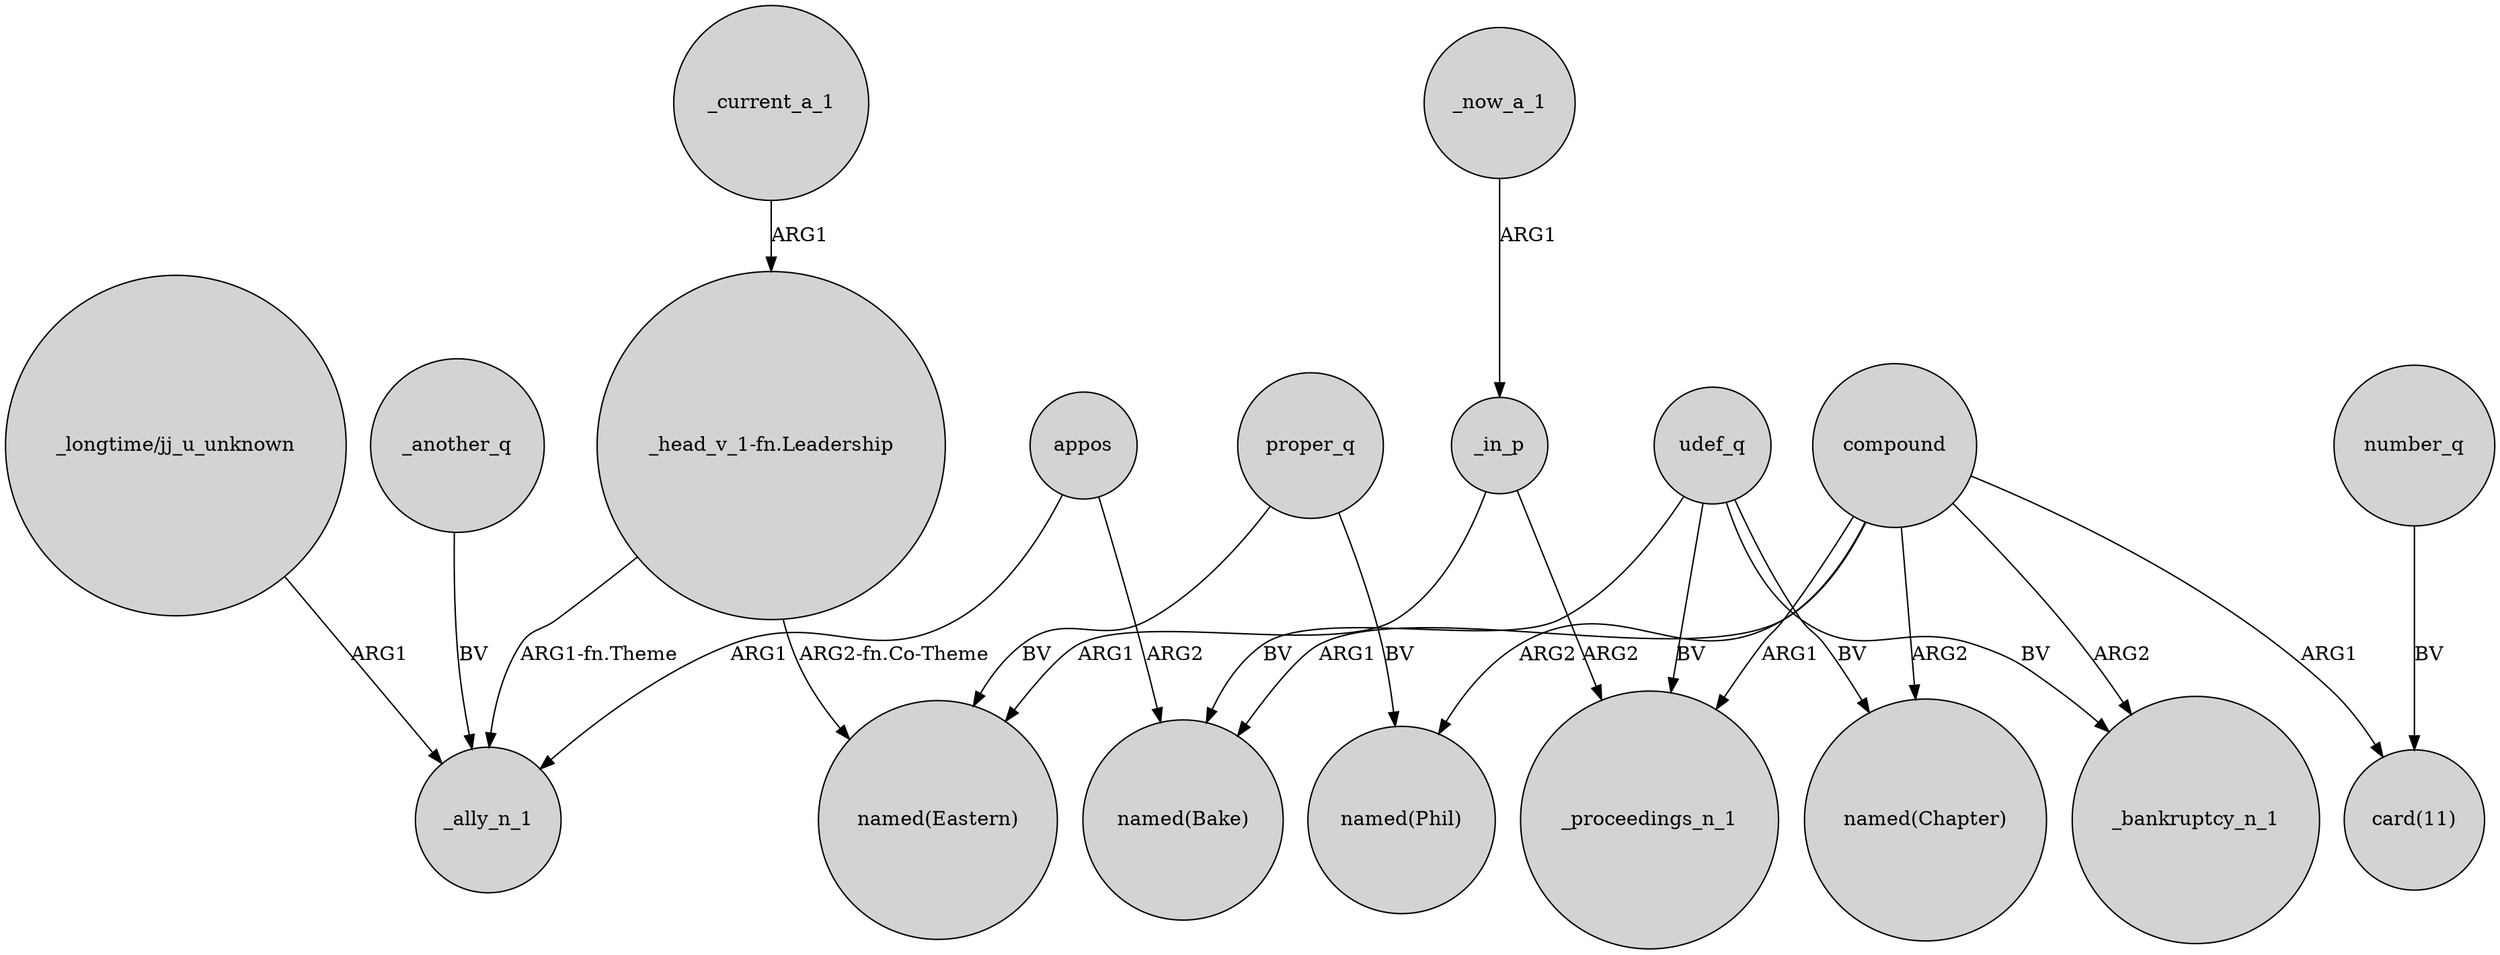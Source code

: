 digraph {
	node [shape=circle style=filled]
	_another_q -> _ally_n_1 [label=BV]
	udef_q -> "named(Bake)" [label=BV]
	proper_q -> "named(Phil)" [label=BV]
	number_q -> "card(11)" [label=BV]
	udef_q -> _bankruptcy_n_1 [label=BV]
	compound -> "card(11)" [label=ARG1]
	compound -> "named(Chapter)" [label=ARG2]
	_in_p -> _proceedings_n_1 [label=ARG2]
	compound -> _bankruptcy_n_1 [label=ARG2]
	appos -> _ally_n_1 [label=ARG1]
	"_longtime/jj_u_unknown" -> _ally_n_1 [label=ARG1]
	compound -> "named(Bake)" [label=ARG1]
	_in_p -> "named(Eastern)" [label=ARG1]
	proper_q -> "named(Eastern)" [label=BV]
	compound -> _proceedings_n_1 [label=ARG1]
	"_head_v_1-fn.Leadership" -> "named(Eastern)" [label="ARG2-fn.Co-Theme"]
	compound -> "named(Phil)" [label=ARG2]
	appos -> "named(Bake)" [label=ARG2]
	udef_q -> "named(Chapter)" [label=BV]
	_now_a_1 -> _in_p [label=ARG1]
	"_head_v_1-fn.Leadership" -> _ally_n_1 [label="ARG1-fn.Theme"]
	udef_q -> _proceedings_n_1 [label=BV]
	_current_a_1 -> "_head_v_1-fn.Leadership" [label=ARG1]
}
